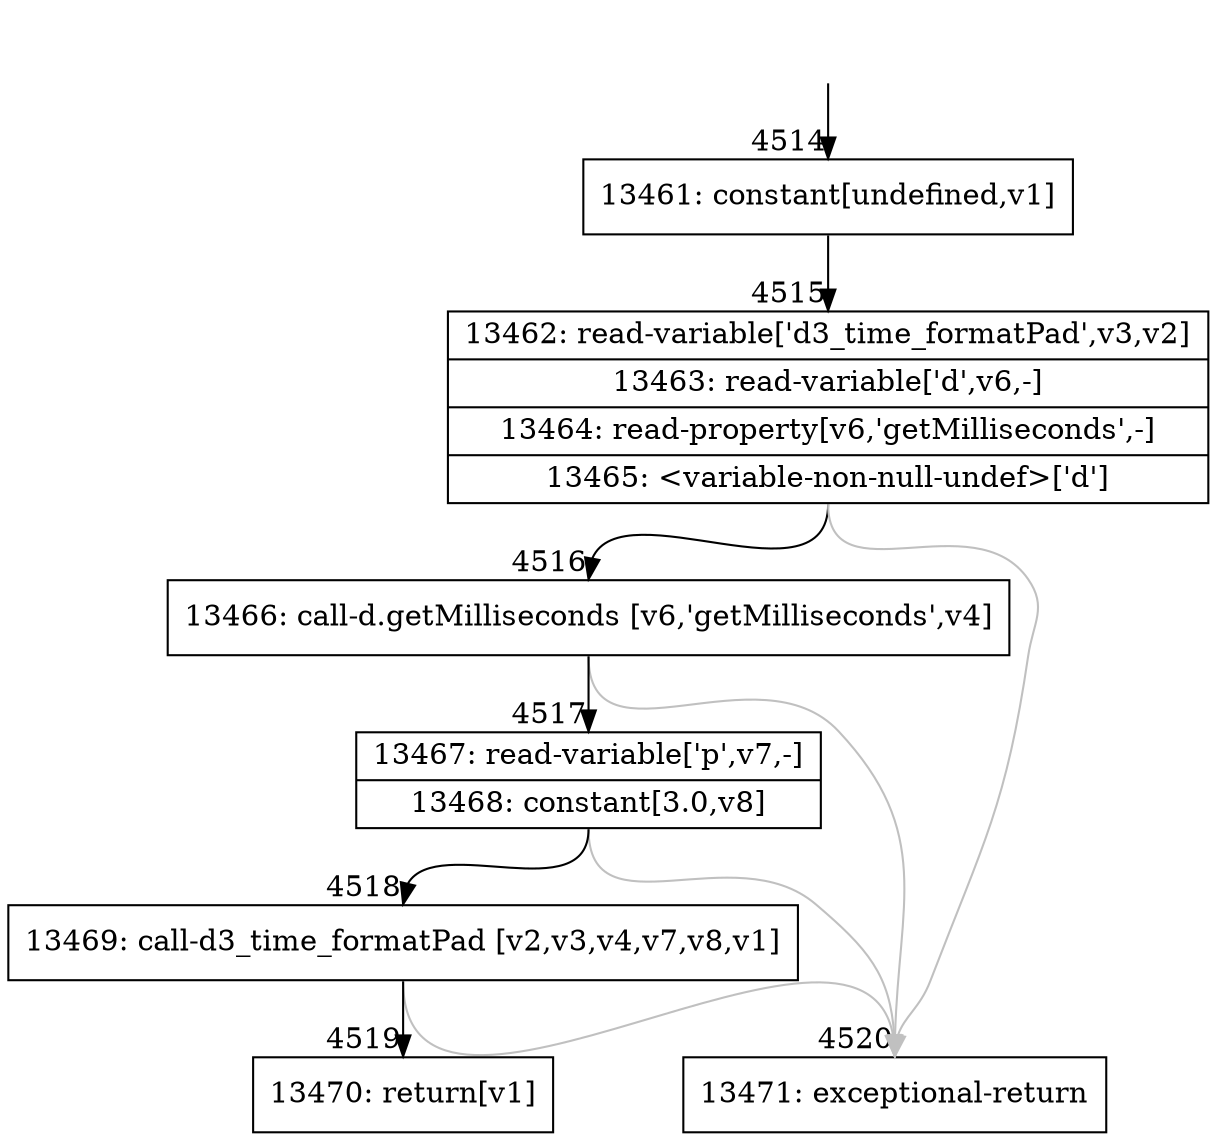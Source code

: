 digraph {
rankdir="TD"
BB_entry421[shape=none,label=""];
BB_entry421 -> BB4514 [tailport=s, headport=n, headlabel="    4514"]
BB4514 [shape=record label="{13461: constant[undefined,v1]}" ] 
BB4514 -> BB4515 [tailport=s, headport=n, headlabel="      4515"]
BB4515 [shape=record label="{13462: read-variable['d3_time_formatPad',v3,v2]|13463: read-variable['d',v6,-]|13464: read-property[v6,'getMilliseconds',-]|13465: \<variable-non-null-undef\>['d']}" ] 
BB4515 -> BB4516 [tailport=s, headport=n, headlabel="      4516"]
BB4515 -> BB4520 [tailport=s, headport=n, color=gray, headlabel="      4520"]
BB4516 [shape=record label="{13466: call-d.getMilliseconds [v6,'getMilliseconds',v4]}" ] 
BB4516 -> BB4517 [tailport=s, headport=n, headlabel="      4517"]
BB4516 -> BB4520 [tailport=s, headport=n, color=gray]
BB4517 [shape=record label="{13467: read-variable['p',v7,-]|13468: constant[3.0,v8]}" ] 
BB4517 -> BB4518 [tailport=s, headport=n, headlabel="      4518"]
BB4517 -> BB4520 [tailport=s, headport=n, color=gray]
BB4518 [shape=record label="{13469: call-d3_time_formatPad [v2,v3,v4,v7,v8,v1]}" ] 
BB4518 -> BB4519 [tailport=s, headport=n, headlabel="      4519"]
BB4518 -> BB4520 [tailport=s, headport=n, color=gray]
BB4519 [shape=record label="{13470: return[v1]}" ] 
BB4520 [shape=record label="{13471: exceptional-return}" ] 
//#$~ 2623
}
